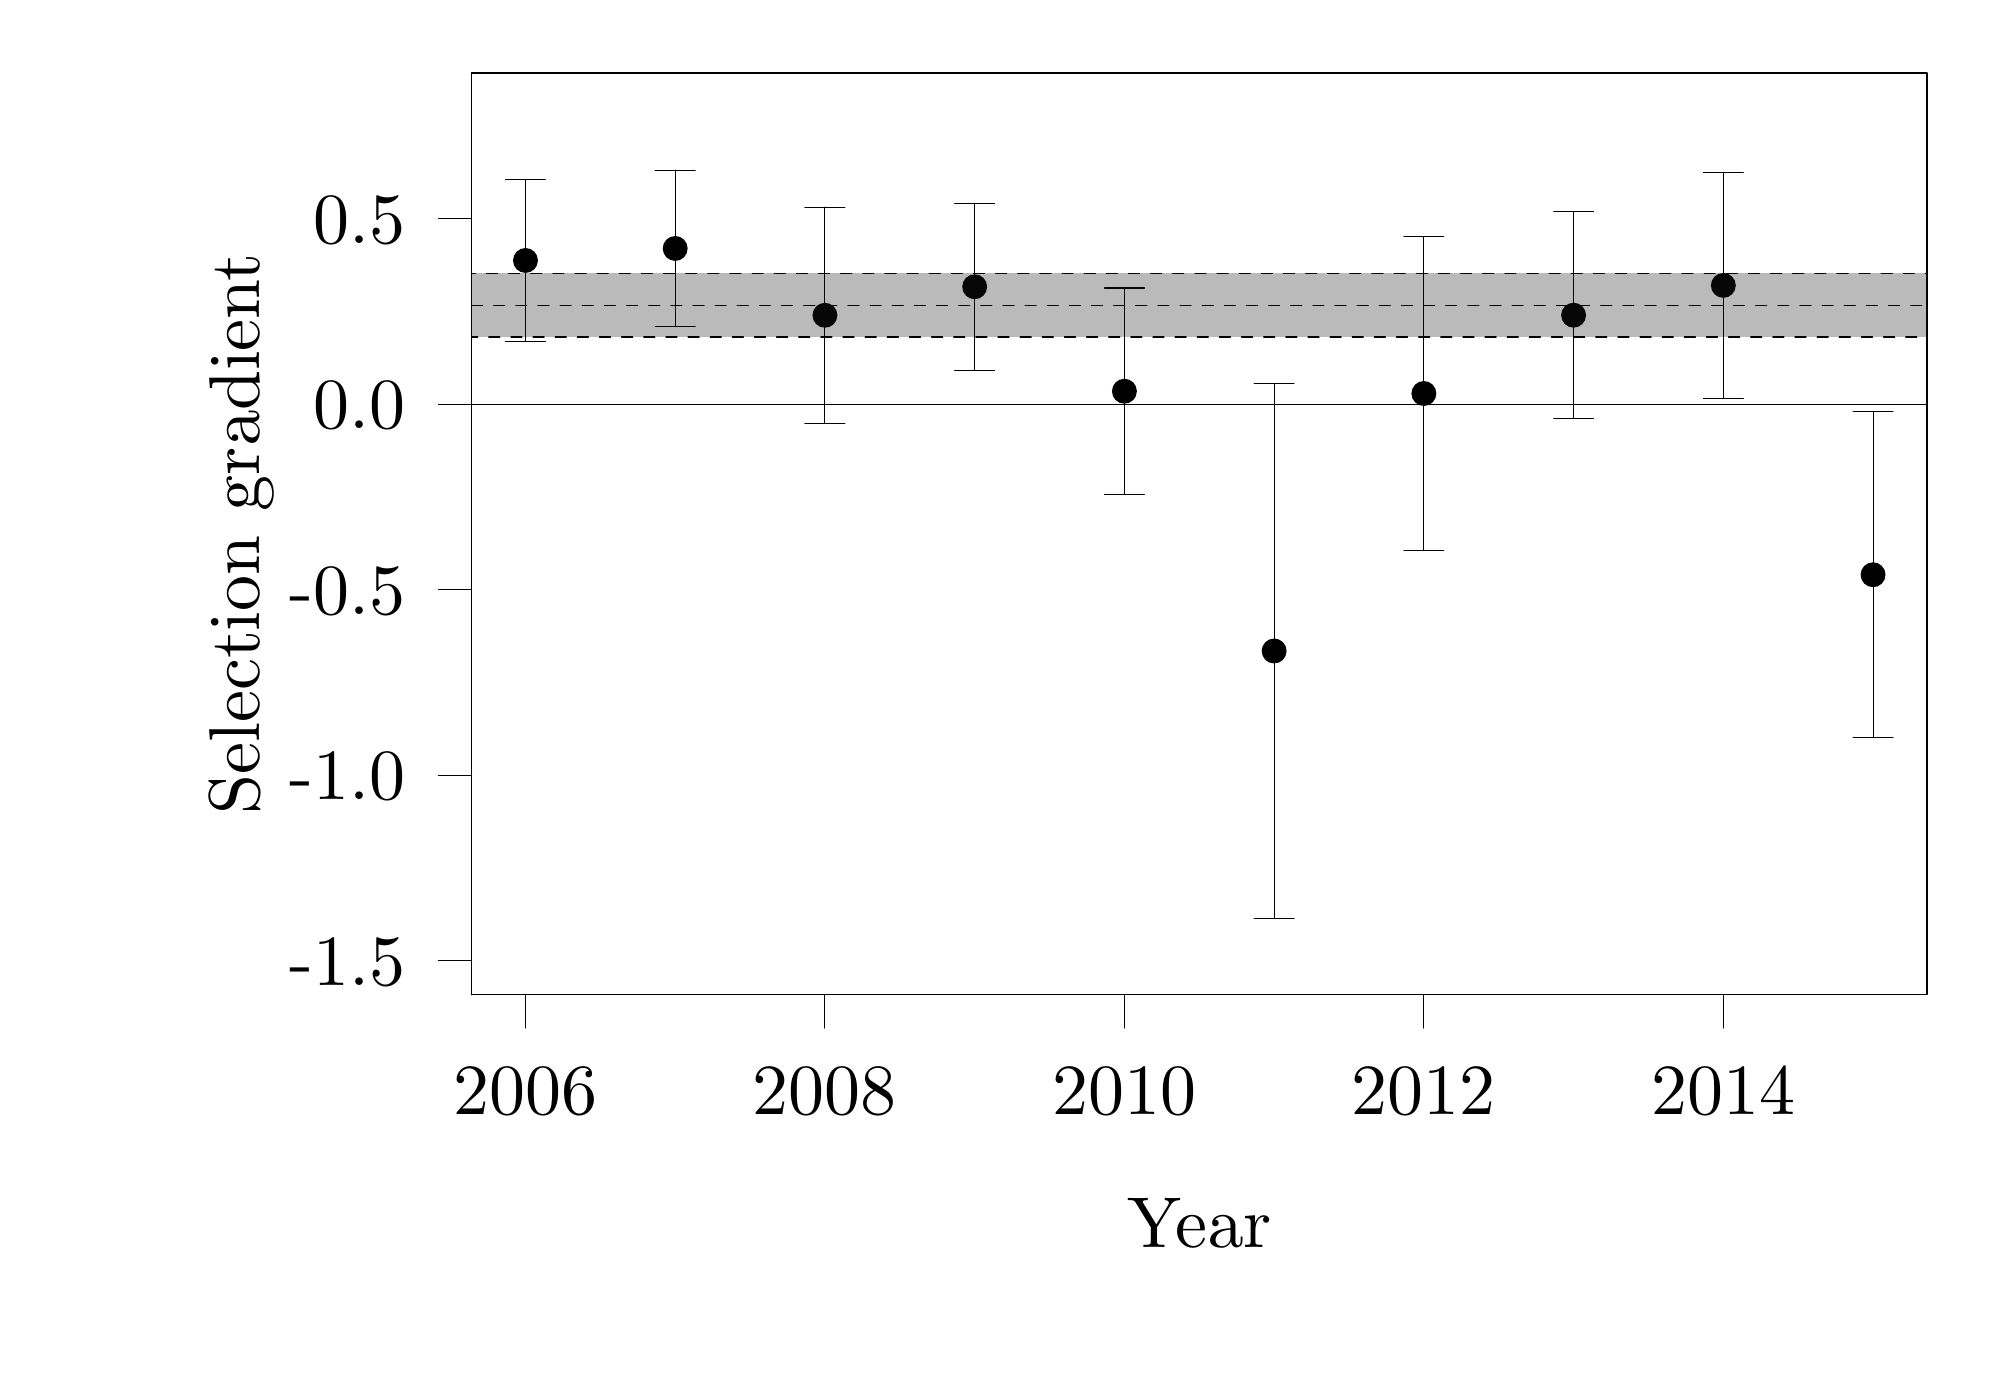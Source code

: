 % Created by tikzDevice version 0.10.1 on 2016-04-13 22:04:17
% !TEX encoding = UTF-8 Unicode
\documentclass{article}
\nonstopmode

\usepackage{tikz}

\usepackage[active,tightpage,psfixbb]{preview}

\PreviewEnvironment{pgfpicture}

\setlength\PreviewBorder{0pt}

\newcommand{\SweaveOpts}[1]{}  % do not interfere with LaTeX
\newcommand{\SweaveInput}[1]{} % because they are not real TeX commands
\newcommand{\Sexpr}[1]{}       % will only be parsed by R




\begin{document}

\begin{tikzpicture}[x=1pt,y=1pt]
\definecolor{fillColor}{RGB}{255,255,255}
\path[use as bounding box,fill=fillColor,fill opacity=0.00] (0,0) rectangle (722.70,505.89);
\begin{scope}
\path[clip] (170.40,146.40) rectangle (696.30,479.49);
\definecolor{fillColor}{RGB}{0,0,0}

\path[fill=fillColor] (189.88,411.76) circle (  4.50);

\path[fill=fillColor] (243.98,416.10) circle (  4.50);

\path[fill=fillColor] (298.09,391.96) circle (  4.50);

\path[fill=fillColor] (352.19,402.26) circle (  4.50);

\path[fill=fillColor] (406.30,364.51) circle (  4.50);

\path[fill=fillColor] (460.40,270.65) circle (  4.50);

\path[fill=fillColor] (514.51,363.69) circle (  4.50);

\path[fill=fillColor] (568.61,391.99) circle (  4.50);

\path[fill=fillColor] (622.72,402.75) circle (  4.50);

\path[fill=fillColor] (676.82,298.20) circle (  4.50);
\end{scope}
\begin{scope}
\path[clip] (  0.00,  0.00) rectangle (722.70,505.89);
\definecolor{drawColor}{RGB}{0,0,0}

\path[draw=drawColor,line width= 0.4pt,line join=round,line cap=round] (189.88,146.40) -- (622.72,146.40);

\path[draw=drawColor,line width= 0.4pt,line join=round,line cap=round] (189.88,146.40) -- (189.88,134.40);

\path[draw=drawColor,line width= 0.4pt,line join=round,line cap=round] (298.09,146.40) -- (298.09,134.40);

\path[draw=drawColor,line width= 0.4pt,line join=round,line cap=round] (406.30,146.40) -- (406.30,134.40);

\path[draw=drawColor,line width= 0.4pt,line join=round,line cap=round] (514.51,146.40) -- (514.51,134.40);

\path[draw=drawColor,line width= 0.4pt,line join=round,line cap=round] (622.72,146.40) -- (622.72,134.40);

\node[text=drawColor,anchor=base,inner sep=0pt, outer sep=0pt, scale=  2.60] at (189.88,103.20) {2006};

\node[text=drawColor,anchor=base,inner sep=0pt, outer sep=0pt, scale=  2.60] at (298.09,103.20) {2008};

\node[text=drawColor,anchor=base,inner sep=0pt, outer sep=0pt, scale=  2.60] at (406.30,103.20) {2010};

\node[text=drawColor,anchor=base,inner sep=0pt, outer sep=0pt, scale=  2.60] at (514.51,103.20) {2012};

\node[text=drawColor,anchor=base,inner sep=0pt, outer sep=0pt, scale=  2.60] at (622.72,103.20) {2014};

\path[draw=drawColor,line width= 0.4pt,line join=round,line cap=round] (170.40,158.74) -- (170.40,426.93);

\path[draw=drawColor,line width= 0.4pt,line join=round,line cap=round] (170.40,158.74) -- (158.40,158.74);

\path[draw=drawColor,line width= 0.4pt,line join=round,line cap=round] (170.40,225.78) -- (158.40,225.78);

\path[draw=drawColor,line width= 0.4pt,line join=round,line cap=round] (170.40,292.83) -- (158.40,292.83);

\path[draw=drawColor,line width= 0.4pt,line join=round,line cap=round] (170.40,359.88) -- (158.40,359.88);

\path[draw=drawColor,line width= 0.4pt,line join=round,line cap=round] (170.40,426.93) -- (158.40,426.93);

\node[text=drawColor,anchor=base east,inner sep=0pt, outer sep=0pt, scale=  2.60] at (146.40,149.78) {-1.5};

\node[text=drawColor,anchor=base east,inner sep=0pt, outer sep=0pt, scale=  2.60] at (146.40,216.83) {-1.0};

\node[text=drawColor,anchor=base east,inner sep=0pt, outer sep=0pt, scale=  2.60] at (146.40,283.88) {-0.5};

\node[text=drawColor,anchor=base east,inner sep=0pt, outer sep=0pt, scale=  2.60] at (146.40,350.92) {0.0};

\node[text=drawColor,anchor=base east,inner sep=0pt, outer sep=0pt, scale=  2.60] at (146.40,417.97) {0.5};

\path[draw=drawColor,line width= 0.4pt,line join=round,line cap=round] (170.40,146.40) --
	(696.30,146.40) --
	(696.30,479.49) --
	(170.40,479.49) --
	(170.40,146.40);
\end{scope}
\begin{scope}
\path[clip] (  0.00,  0.00) rectangle (722.70,505.89);
\definecolor{drawColor}{RGB}{0,0,0}

\node[text=drawColor,anchor=base,inner sep=0pt, outer sep=0pt, scale=  2.60] at (433.35, 55.20) {Year};

\node[text=drawColor,rotate= 90.00,anchor=base,inner sep=0pt, outer sep=0pt, scale=  2.60] at ( 93.60,312.94) {Selection gradient};
\end{scope}
\begin{scope}
\path[clip] (170.40,146.40) rectangle (696.30,479.49);
\definecolor{drawColor}{RGB}{0,0,0}

\path[draw=drawColor,line width= 0.4pt,line join=round,line cap=round] (170.40,359.88) -- (696.30,359.88);

\path[draw=drawColor,line width= 0.4pt,line join=round,line cap=round] (189.88,441.05) -- (189.88,382.48);

\path[draw=drawColor,line width= 0.4pt,line join=round,line cap=round] (197.10,441.05) --
	(189.88,441.05) --
	(182.65,441.05);

\path[draw=drawColor,line width= 0.4pt,line join=round,line cap=round] (182.65,382.48) --
	(189.88,382.48) --
	(197.10,382.48);

\path[draw=drawColor,line width= 0.4pt,line join=round,line cap=round] (243.98,444.37) -- (243.98,387.83);

\path[draw=drawColor,line width= 0.4pt,line join=round,line cap=round] (251.21,444.37) --
	(243.98,444.37) --
	(236.76,444.37);

\path[draw=drawColor,line width= 0.4pt,line join=round,line cap=round] (236.76,387.83) --
	(243.98,387.83) --
	(251.21,387.83);

\path[draw=drawColor,line width= 0.4pt,line join=round,line cap=round] (298.09,430.99) -- (298.09,352.94);

\path[draw=drawColor,line width= 0.4pt,line join=round,line cap=round] (305.31,430.99) --
	(298.09,430.99) --
	(290.86,430.99);

\path[draw=drawColor,line width= 0.4pt,line join=round,line cap=round] (290.86,352.94) --
	(298.09,352.94) --
	(305.31,352.94);

\path[draw=drawColor,line width= 0.4pt,line join=round,line cap=round] (352.19,432.48) -- (352.19,372.05);

\path[draw=drawColor,line width= 0.4pt,line join=round,line cap=round] (359.42,432.48) --
	(352.19,432.48) --
	(344.97,432.48);

\path[draw=drawColor,line width= 0.4pt,line join=round,line cap=round] (344.97,372.05) --
	(352.19,372.05) --
	(359.42,372.05);

\path[draw=drawColor,line width= 0.4pt,line join=round,line cap=round] (406.30,401.80) -- (406.30,327.21);

\path[draw=drawColor,line width= 0.4pt,line join=round,line cap=round] (413.52,401.80) --
	(406.30,401.80) --
	(399.07,401.80);

\path[draw=drawColor,line width= 0.4pt,line join=round,line cap=round] (399.07,327.21) --
	(406.30,327.21) --
	(413.52,327.21);

\path[draw=drawColor,line width= 0.4pt,line join=round,line cap=round] (460.40,367.30) -- (460.40,174.00);

\path[draw=drawColor,line width= 0.4pt,line join=round,line cap=round] (467.63,367.30) --
	(460.40,367.30) --
	(453.18,367.30);

\path[draw=drawColor,line width= 0.4pt,line join=round,line cap=round] (453.18,174.00) --
	(460.40,174.00) --
	(467.63,174.00);

\path[draw=drawColor,line width= 0.4pt,line join=round,line cap=round] (514.51,420.40) -- (514.51,306.98);

\path[draw=drawColor,line width= 0.4pt,line join=round,line cap=round] (521.73,420.40) --
	(514.51,420.40) --
	(507.28,420.40);

\path[draw=drawColor,line width= 0.4pt,line join=round,line cap=round] (507.28,306.98) --
	(514.51,306.98) --
	(521.73,306.98);

\path[draw=drawColor,line width= 0.4pt,line join=round,line cap=round] (568.61,429.31) -- (568.61,354.68);

\path[draw=drawColor,line width= 0.4pt,line join=round,line cap=round] (575.84,429.31) --
	(568.61,429.31) --
	(561.39,429.31);

\path[draw=drawColor,line width= 0.4pt,line join=round,line cap=round] (561.39,354.68) --
	(568.61,354.68) --
	(575.84,354.68);

\path[draw=drawColor,line width= 0.4pt,line join=round,line cap=round] (622.72,443.62) -- (622.72,361.88);

\path[draw=drawColor,line width= 0.4pt,line join=round,line cap=round] (629.94,443.62) --
	(622.72,443.62) --
	(615.49,443.62);

\path[draw=drawColor,line width= 0.4pt,line join=round,line cap=round] (615.49,361.88) --
	(622.72,361.88) --
	(629.94,361.88);

\path[draw=drawColor,line width= 0.4pt,line join=round,line cap=round] (676.82,357.06) -- (676.82,239.34);

\path[draw=drawColor,line width= 0.4pt,line join=round,line cap=round] (684.05,357.06) --
	(676.82,357.06) --
	(669.60,357.06);

\path[draw=drawColor,line width= 0.4pt,line join=round,line cap=round] (669.60,239.34) --
	(676.82,239.34) --
	(684.05,239.34);

\path[draw=drawColor,line width= 0.4pt,dash pattern=on 4pt off 4pt ,line join=round,line cap=round] (170.40,395.60) -- (696.30,395.60);
\definecolor{fillColor}{RGB}{26,26,26}

\path[draw=drawColor,line width= 0.4pt,dash pattern=on 4pt off 4pt ,line join=round,line cap=round,fill=fillColor,fill opacity=0.30] (135.77,407.09) --
	(722.70,407.09) --
	(722.70,384.10) --
	(135.77,384.10) --
	cycle;
\end{scope}
\end{tikzpicture}

\end{document}
